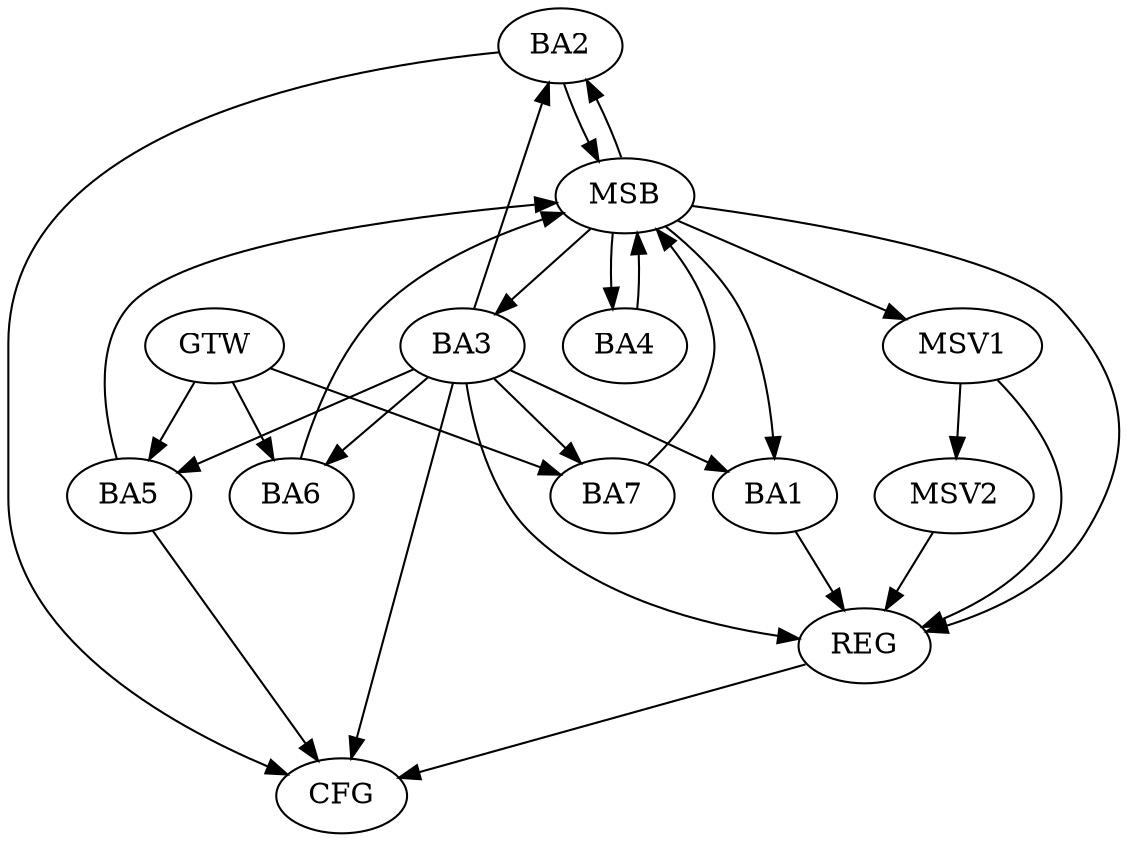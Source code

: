 strict digraph G {
  BA1 [ label="BA1" ];
  BA2 [ label="BA2" ];
  BA3 [ label="BA3" ];
  BA4 [ label="BA4" ];
  BA5 [ label="BA5" ];
  BA6 [ label="BA6" ];
  BA7 [ label="BA7" ];
  GTW [ label="GTW" ];
  REG [ label="REG" ];
  MSB [ label="MSB" ];
  CFG [ label="CFG" ];
  MSV1 [ label="MSV1" ];
  MSV2 [ label="MSV2" ];
  BA3 -> BA2;
  GTW -> BA5;
  GTW -> BA6;
  GTW -> BA7;
  BA1 -> REG;
  BA3 -> REG;
  BA2 -> MSB;
  MSB -> BA1;
  MSB -> REG;
  BA4 -> MSB;
  MSB -> BA3;
  BA5 -> MSB;
  MSB -> BA2;
  BA6 -> MSB;
  MSB -> BA4;
  BA7 -> MSB;
  BA5 -> CFG;
  BA2 -> CFG;
  BA3 -> CFG;
  REG -> CFG;
  BA3 -> BA5;
  BA3 -> BA1;
  BA3 -> BA7;
  BA3 -> BA6;
  MSB -> MSV1;
  MSV1 -> REG;
  MSV1 -> MSV2;
  MSV2 -> REG;
}
